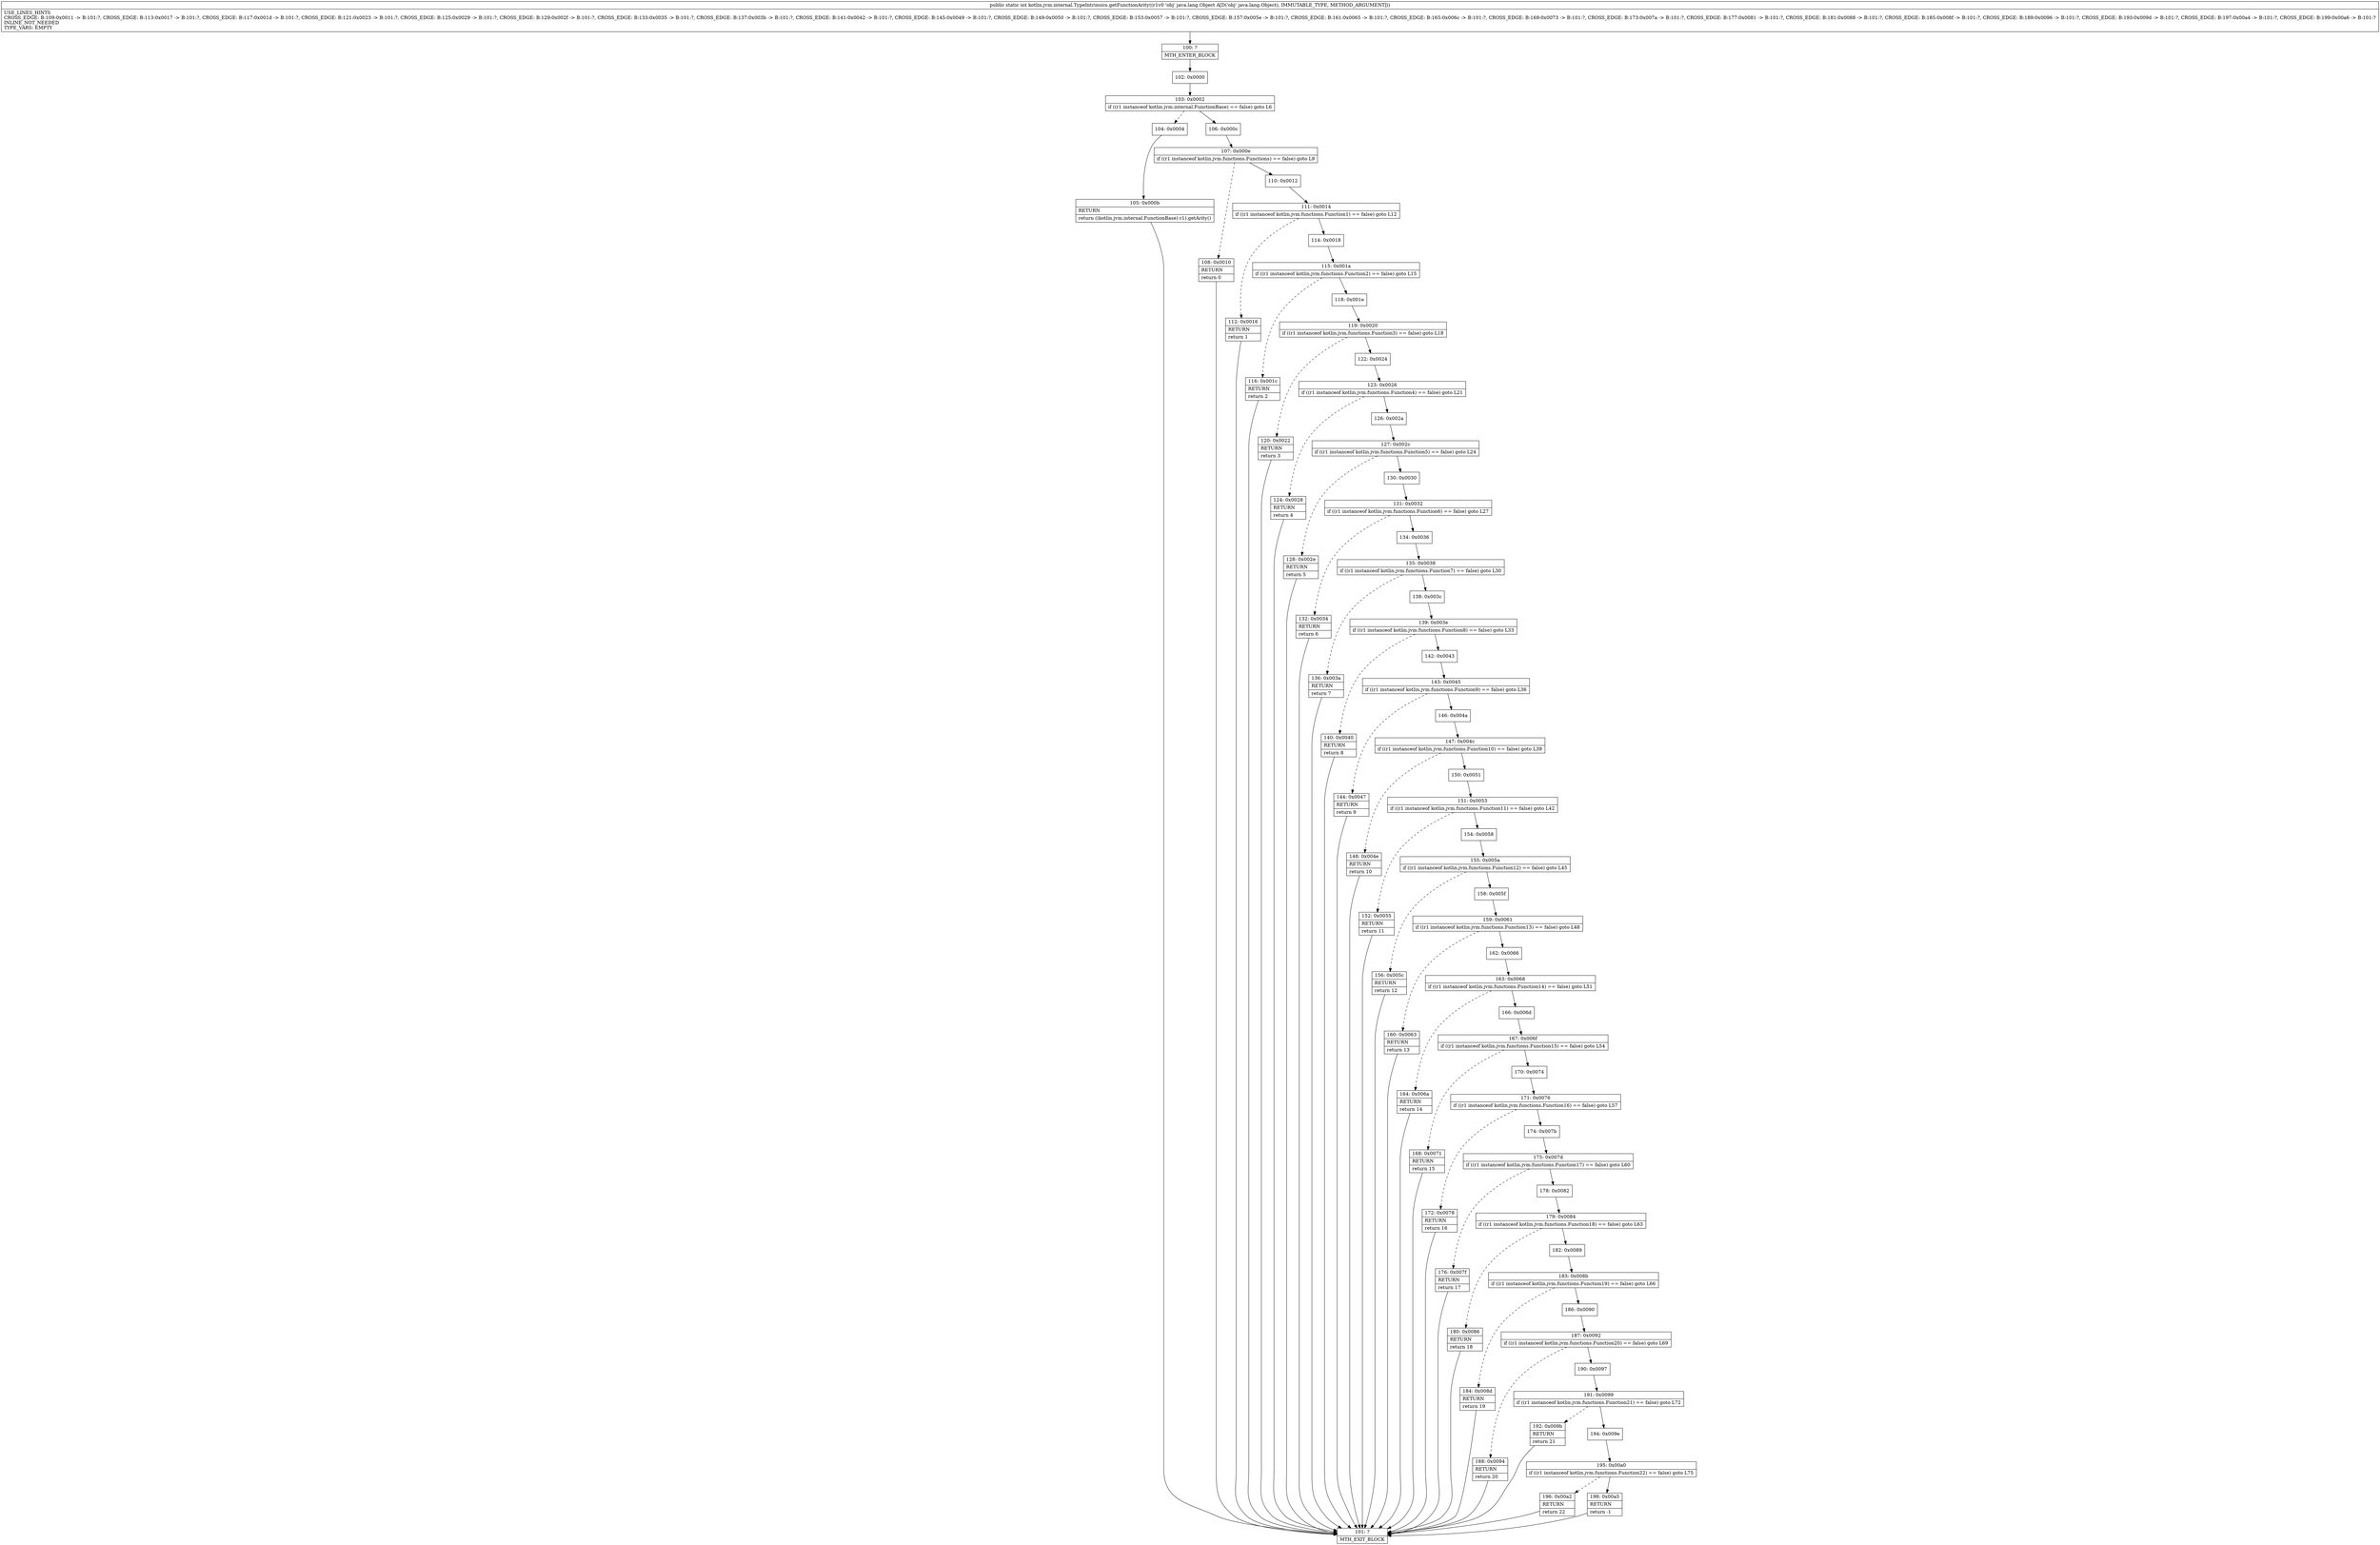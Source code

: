 digraph "CFG forkotlin.jvm.internal.TypeIntrinsics.getFunctionArity(Ljava\/lang\/Object;)I" {
Node_100 [shape=record,label="{100\:\ ?|MTH_ENTER_BLOCK\l}"];
Node_102 [shape=record,label="{102\:\ 0x0000}"];
Node_103 [shape=record,label="{103\:\ 0x0002|if ((r1 instanceof kotlin.jvm.internal.FunctionBase) == false) goto L6\l}"];
Node_104 [shape=record,label="{104\:\ 0x0004}"];
Node_105 [shape=record,label="{105\:\ 0x000b|RETURN\l|return ((kotlin.jvm.internal.FunctionBase) r1).getArity()\l}"];
Node_101 [shape=record,label="{101\:\ ?|MTH_EXIT_BLOCK\l}"];
Node_106 [shape=record,label="{106\:\ 0x000c}"];
Node_107 [shape=record,label="{107\:\ 0x000e|if ((r1 instanceof kotlin.jvm.functions.Functions) == false) goto L9\l}"];
Node_108 [shape=record,label="{108\:\ 0x0010|RETURN\l|return 0\l}"];
Node_110 [shape=record,label="{110\:\ 0x0012}"];
Node_111 [shape=record,label="{111\:\ 0x0014|if ((r1 instanceof kotlin.jvm.functions.Function1) == false) goto L12\l}"];
Node_112 [shape=record,label="{112\:\ 0x0016|RETURN\l|return 1\l}"];
Node_114 [shape=record,label="{114\:\ 0x0018}"];
Node_115 [shape=record,label="{115\:\ 0x001a|if ((r1 instanceof kotlin.jvm.functions.Function2) == false) goto L15\l}"];
Node_116 [shape=record,label="{116\:\ 0x001c|RETURN\l|return 2\l}"];
Node_118 [shape=record,label="{118\:\ 0x001e}"];
Node_119 [shape=record,label="{119\:\ 0x0020|if ((r1 instanceof kotlin.jvm.functions.Function3) == false) goto L18\l}"];
Node_120 [shape=record,label="{120\:\ 0x0022|RETURN\l|return 3\l}"];
Node_122 [shape=record,label="{122\:\ 0x0024}"];
Node_123 [shape=record,label="{123\:\ 0x0026|if ((r1 instanceof kotlin.jvm.functions.Function4) == false) goto L21\l}"];
Node_124 [shape=record,label="{124\:\ 0x0028|RETURN\l|return 4\l}"];
Node_126 [shape=record,label="{126\:\ 0x002a}"];
Node_127 [shape=record,label="{127\:\ 0x002c|if ((r1 instanceof kotlin.jvm.functions.Function5) == false) goto L24\l}"];
Node_128 [shape=record,label="{128\:\ 0x002e|RETURN\l|return 5\l}"];
Node_130 [shape=record,label="{130\:\ 0x0030}"];
Node_131 [shape=record,label="{131\:\ 0x0032|if ((r1 instanceof kotlin.jvm.functions.Function6) == false) goto L27\l}"];
Node_132 [shape=record,label="{132\:\ 0x0034|RETURN\l|return 6\l}"];
Node_134 [shape=record,label="{134\:\ 0x0036}"];
Node_135 [shape=record,label="{135\:\ 0x0038|if ((r1 instanceof kotlin.jvm.functions.Function7) == false) goto L30\l}"];
Node_136 [shape=record,label="{136\:\ 0x003a|RETURN\l|return 7\l}"];
Node_138 [shape=record,label="{138\:\ 0x003c}"];
Node_139 [shape=record,label="{139\:\ 0x003e|if ((r1 instanceof kotlin.jvm.functions.Function8) == false) goto L33\l}"];
Node_140 [shape=record,label="{140\:\ 0x0040|RETURN\l|return 8\l}"];
Node_142 [shape=record,label="{142\:\ 0x0043}"];
Node_143 [shape=record,label="{143\:\ 0x0045|if ((r1 instanceof kotlin.jvm.functions.Function9) == false) goto L36\l}"];
Node_144 [shape=record,label="{144\:\ 0x0047|RETURN\l|return 9\l}"];
Node_146 [shape=record,label="{146\:\ 0x004a}"];
Node_147 [shape=record,label="{147\:\ 0x004c|if ((r1 instanceof kotlin.jvm.functions.Function10) == false) goto L39\l}"];
Node_148 [shape=record,label="{148\:\ 0x004e|RETURN\l|return 10\l}"];
Node_150 [shape=record,label="{150\:\ 0x0051}"];
Node_151 [shape=record,label="{151\:\ 0x0053|if ((r1 instanceof kotlin.jvm.functions.Function11) == false) goto L42\l}"];
Node_152 [shape=record,label="{152\:\ 0x0055|RETURN\l|return 11\l}"];
Node_154 [shape=record,label="{154\:\ 0x0058}"];
Node_155 [shape=record,label="{155\:\ 0x005a|if ((r1 instanceof kotlin.jvm.functions.Function12) == false) goto L45\l}"];
Node_156 [shape=record,label="{156\:\ 0x005c|RETURN\l|return 12\l}"];
Node_158 [shape=record,label="{158\:\ 0x005f}"];
Node_159 [shape=record,label="{159\:\ 0x0061|if ((r1 instanceof kotlin.jvm.functions.Function13) == false) goto L48\l}"];
Node_160 [shape=record,label="{160\:\ 0x0063|RETURN\l|return 13\l}"];
Node_162 [shape=record,label="{162\:\ 0x0066}"];
Node_163 [shape=record,label="{163\:\ 0x0068|if ((r1 instanceof kotlin.jvm.functions.Function14) == false) goto L51\l}"];
Node_164 [shape=record,label="{164\:\ 0x006a|RETURN\l|return 14\l}"];
Node_166 [shape=record,label="{166\:\ 0x006d}"];
Node_167 [shape=record,label="{167\:\ 0x006f|if ((r1 instanceof kotlin.jvm.functions.Function15) == false) goto L54\l}"];
Node_168 [shape=record,label="{168\:\ 0x0071|RETURN\l|return 15\l}"];
Node_170 [shape=record,label="{170\:\ 0x0074}"];
Node_171 [shape=record,label="{171\:\ 0x0076|if ((r1 instanceof kotlin.jvm.functions.Function16) == false) goto L57\l}"];
Node_172 [shape=record,label="{172\:\ 0x0078|RETURN\l|return 16\l}"];
Node_174 [shape=record,label="{174\:\ 0x007b}"];
Node_175 [shape=record,label="{175\:\ 0x007d|if ((r1 instanceof kotlin.jvm.functions.Function17) == false) goto L60\l}"];
Node_176 [shape=record,label="{176\:\ 0x007f|RETURN\l|return 17\l}"];
Node_178 [shape=record,label="{178\:\ 0x0082}"];
Node_179 [shape=record,label="{179\:\ 0x0084|if ((r1 instanceof kotlin.jvm.functions.Function18) == false) goto L63\l}"];
Node_180 [shape=record,label="{180\:\ 0x0086|RETURN\l|return 18\l}"];
Node_182 [shape=record,label="{182\:\ 0x0089}"];
Node_183 [shape=record,label="{183\:\ 0x008b|if ((r1 instanceof kotlin.jvm.functions.Function19) == false) goto L66\l}"];
Node_184 [shape=record,label="{184\:\ 0x008d|RETURN\l|return 19\l}"];
Node_186 [shape=record,label="{186\:\ 0x0090}"];
Node_187 [shape=record,label="{187\:\ 0x0092|if ((r1 instanceof kotlin.jvm.functions.Function20) == false) goto L69\l}"];
Node_188 [shape=record,label="{188\:\ 0x0094|RETURN\l|return 20\l}"];
Node_190 [shape=record,label="{190\:\ 0x0097}"];
Node_191 [shape=record,label="{191\:\ 0x0099|if ((r1 instanceof kotlin.jvm.functions.Function21) == false) goto L72\l}"];
Node_192 [shape=record,label="{192\:\ 0x009b|RETURN\l|return 21\l}"];
Node_194 [shape=record,label="{194\:\ 0x009e}"];
Node_195 [shape=record,label="{195\:\ 0x00a0|if ((r1 instanceof kotlin.jvm.functions.Function22) == false) goto L75\l}"];
Node_196 [shape=record,label="{196\:\ 0x00a2|RETURN\l|return 22\l}"];
Node_198 [shape=record,label="{198\:\ 0x00a5|RETURN\l|return \-1\l}"];
MethodNode[shape=record,label="{public static int kotlin.jvm.internal.TypeIntrinsics.getFunctionArity((r1v0 'obj' java.lang.Object A[D('obj' java.lang.Object), IMMUTABLE_TYPE, METHOD_ARGUMENT]))  | USE_LINES_HINTS\lCROSS_EDGE: B:109:0x0011 \-\> B:101:?, CROSS_EDGE: B:113:0x0017 \-\> B:101:?, CROSS_EDGE: B:117:0x001d \-\> B:101:?, CROSS_EDGE: B:121:0x0023 \-\> B:101:?, CROSS_EDGE: B:125:0x0029 \-\> B:101:?, CROSS_EDGE: B:129:0x002f \-\> B:101:?, CROSS_EDGE: B:133:0x0035 \-\> B:101:?, CROSS_EDGE: B:137:0x003b \-\> B:101:?, CROSS_EDGE: B:141:0x0042 \-\> B:101:?, CROSS_EDGE: B:145:0x0049 \-\> B:101:?, CROSS_EDGE: B:149:0x0050 \-\> B:101:?, CROSS_EDGE: B:153:0x0057 \-\> B:101:?, CROSS_EDGE: B:157:0x005e \-\> B:101:?, CROSS_EDGE: B:161:0x0065 \-\> B:101:?, CROSS_EDGE: B:165:0x006c \-\> B:101:?, CROSS_EDGE: B:169:0x0073 \-\> B:101:?, CROSS_EDGE: B:173:0x007a \-\> B:101:?, CROSS_EDGE: B:177:0x0081 \-\> B:101:?, CROSS_EDGE: B:181:0x0088 \-\> B:101:?, CROSS_EDGE: B:185:0x008f \-\> B:101:?, CROSS_EDGE: B:189:0x0096 \-\> B:101:?, CROSS_EDGE: B:193:0x009d \-\> B:101:?, CROSS_EDGE: B:197:0x00a4 \-\> B:101:?, CROSS_EDGE: B:199:0x00a6 \-\> B:101:?\lINLINE_NOT_NEEDED\lTYPE_VARS: EMPTY\l}"];
MethodNode -> Node_100;Node_100 -> Node_102;
Node_102 -> Node_103;
Node_103 -> Node_104[style=dashed];
Node_103 -> Node_106;
Node_104 -> Node_105;
Node_105 -> Node_101;
Node_106 -> Node_107;
Node_107 -> Node_108[style=dashed];
Node_107 -> Node_110;
Node_108 -> Node_101;
Node_110 -> Node_111;
Node_111 -> Node_112[style=dashed];
Node_111 -> Node_114;
Node_112 -> Node_101;
Node_114 -> Node_115;
Node_115 -> Node_116[style=dashed];
Node_115 -> Node_118;
Node_116 -> Node_101;
Node_118 -> Node_119;
Node_119 -> Node_120[style=dashed];
Node_119 -> Node_122;
Node_120 -> Node_101;
Node_122 -> Node_123;
Node_123 -> Node_124[style=dashed];
Node_123 -> Node_126;
Node_124 -> Node_101;
Node_126 -> Node_127;
Node_127 -> Node_128[style=dashed];
Node_127 -> Node_130;
Node_128 -> Node_101;
Node_130 -> Node_131;
Node_131 -> Node_132[style=dashed];
Node_131 -> Node_134;
Node_132 -> Node_101;
Node_134 -> Node_135;
Node_135 -> Node_136[style=dashed];
Node_135 -> Node_138;
Node_136 -> Node_101;
Node_138 -> Node_139;
Node_139 -> Node_140[style=dashed];
Node_139 -> Node_142;
Node_140 -> Node_101;
Node_142 -> Node_143;
Node_143 -> Node_144[style=dashed];
Node_143 -> Node_146;
Node_144 -> Node_101;
Node_146 -> Node_147;
Node_147 -> Node_148[style=dashed];
Node_147 -> Node_150;
Node_148 -> Node_101;
Node_150 -> Node_151;
Node_151 -> Node_152[style=dashed];
Node_151 -> Node_154;
Node_152 -> Node_101;
Node_154 -> Node_155;
Node_155 -> Node_156[style=dashed];
Node_155 -> Node_158;
Node_156 -> Node_101;
Node_158 -> Node_159;
Node_159 -> Node_160[style=dashed];
Node_159 -> Node_162;
Node_160 -> Node_101;
Node_162 -> Node_163;
Node_163 -> Node_164[style=dashed];
Node_163 -> Node_166;
Node_164 -> Node_101;
Node_166 -> Node_167;
Node_167 -> Node_168[style=dashed];
Node_167 -> Node_170;
Node_168 -> Node_101;
Node_170 -> Node_171;
Node_171 -> Node_172[style=dashed];
Node_171 -> Node_174;
Node_172 -> Node_101;
Node_174 -> Node_175;
Node_175 -> Node_176[style=dashed];
Node_175 -> Node_178;
Node_176 -> Node_101;
Node_178 -> Node_179;
Node_179 -> Node_180[style=dashed];
Node_179 -> Node_182;
Node_180 -> Node_101;
Node_182 -> Node_183;
Node_183 -> Node_184[style=dashed];
Node_183 -> Node_186;
Node_184 -> Node_101;
Node_186 -> Node_187;
Node_187 -> Node_188[style=dashed];
Node_187 -> Node_190;
Node_188 -> Node_101;
Node_190 -> Node_191;
Node_191 -> Node_192[style=dashed];
Node_191 -> Node_194;
Node_192 -> Node_101;
Node_194 -> Node_195;
Node_195 -> Node_196[style=dashed];
Node_195 -> Node_198;
Node_196 -> Node_101;
Node_198 -> Node_101;
}


